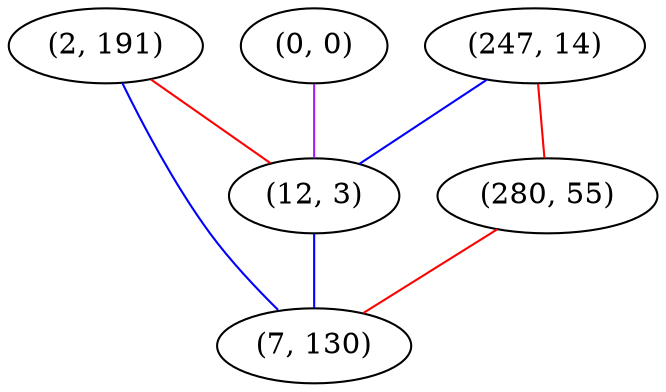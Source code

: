 graph "" {
"(0, 0)";
"(2, 191)";
"(247, 14)";
"(12, 3)";
"(280, 55)";
"(7, 130)";
"(0, 0)" -- "(12, 3)"  [color=purple, key=0, weight=4];
"(2, 191)" -- "(7, 130)"  [color=blue, key=0, weight=3];
"(2, 191)" -- "(12, 3)"  [color=red, key=0, weight=1];
"(247, 14)" -- "(12, 3)"  [color=blue, key=0, weight=3];
"(247, 14)" -- "(280, 55)"  [color=red, key=0, weight=1];
"(12, 3)" -- "(7, 130)"  [color=blue, key=0, weight=3];
"(280, 55)" -- "(7, 130)"  [color=red, key=0, weight=1];
}
